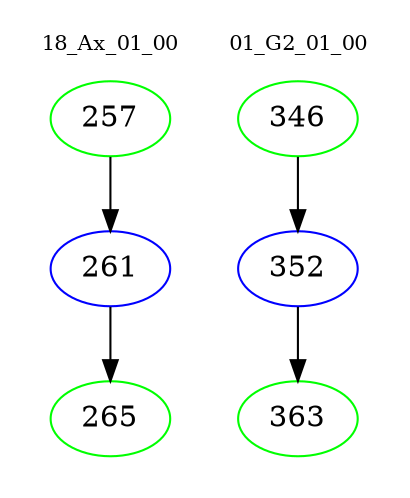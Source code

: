 digraph{
subgraph cluster_0 {
color = white
label = "18_Ax_01_00";
fontsize=10;
T0_257 [label="257", color="green"]
T0_257 -> T0_261 [color="black"]
T0_261 [label="261", color="blue"]
T0_261 -> T0_265 [color="black"]
T0_265 [label="265", color="green"]
}
subgraph cluster_1 {
color = white
label = "01_G2_01_00";
fontsize=10;
T1_346 [label="346", color="green"]
T1_346 -> T1_352 [color="black"]
T1_352 [label="352", color="blue"]
T1_352 -> T1_363 [color="black"]
T1_363 [label="363", color="green"]
}
}

